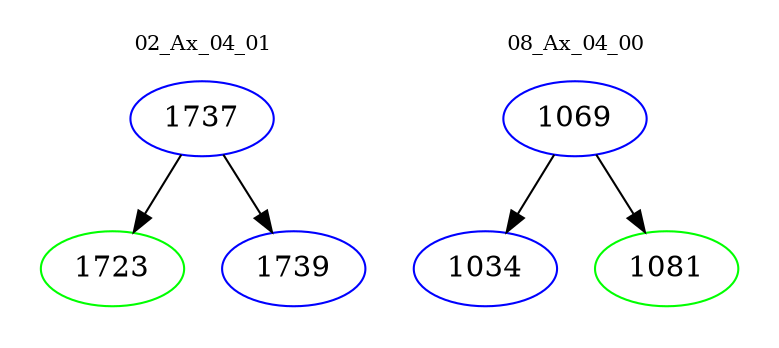 digraph{
subgraph cluster_0 {
color = white
label = "02_Ax_04_01";
fontsize=10;
T0_1737 [label="1737", color="blue"]
T0_1737 -> T0_1723 [color="black"]
T0_1723 [label="1723", color="green"]
T0_1737 -> T0_1739 [color="black"]
T0_1739 [label="1739", color="blue"]
}
subgraph cluster_1 {
color = white
label = "08_Ax_04_00";
fontsize=10;
T1_1069 [label="1069", color="blue"]
T1_1069 -> T1_1034 [color="black"]
T1_1034 [label="1034", color="blue"]
T1_1069 -> T1_1081 [color="black"]
T1_1081 [label="1081", color="green"]
}
}
